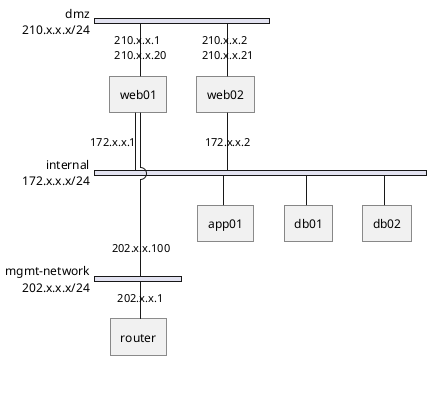 @startuml
nwdiag {
    network dmz {
        address = "210.x.x.x/24"
        web01 [address = "210.x.x.1, 210.x.x.20"]
        web02 [address = "210.x.x.2, 210.x.x.21"]
    }
    network internal {
        address = "172.x.x.x/24"

        web01 [address = "172.x.x.1"]
        web02 [address = "172.x.x.2"]

        app01

        db01
        db02   
    }
    network mgmt-network {
        address = "202.x.x.x/24"
        router [address = "202.x.x.1"]
        web01 [address = "202.x.x.100"]
    }
}
@enduml